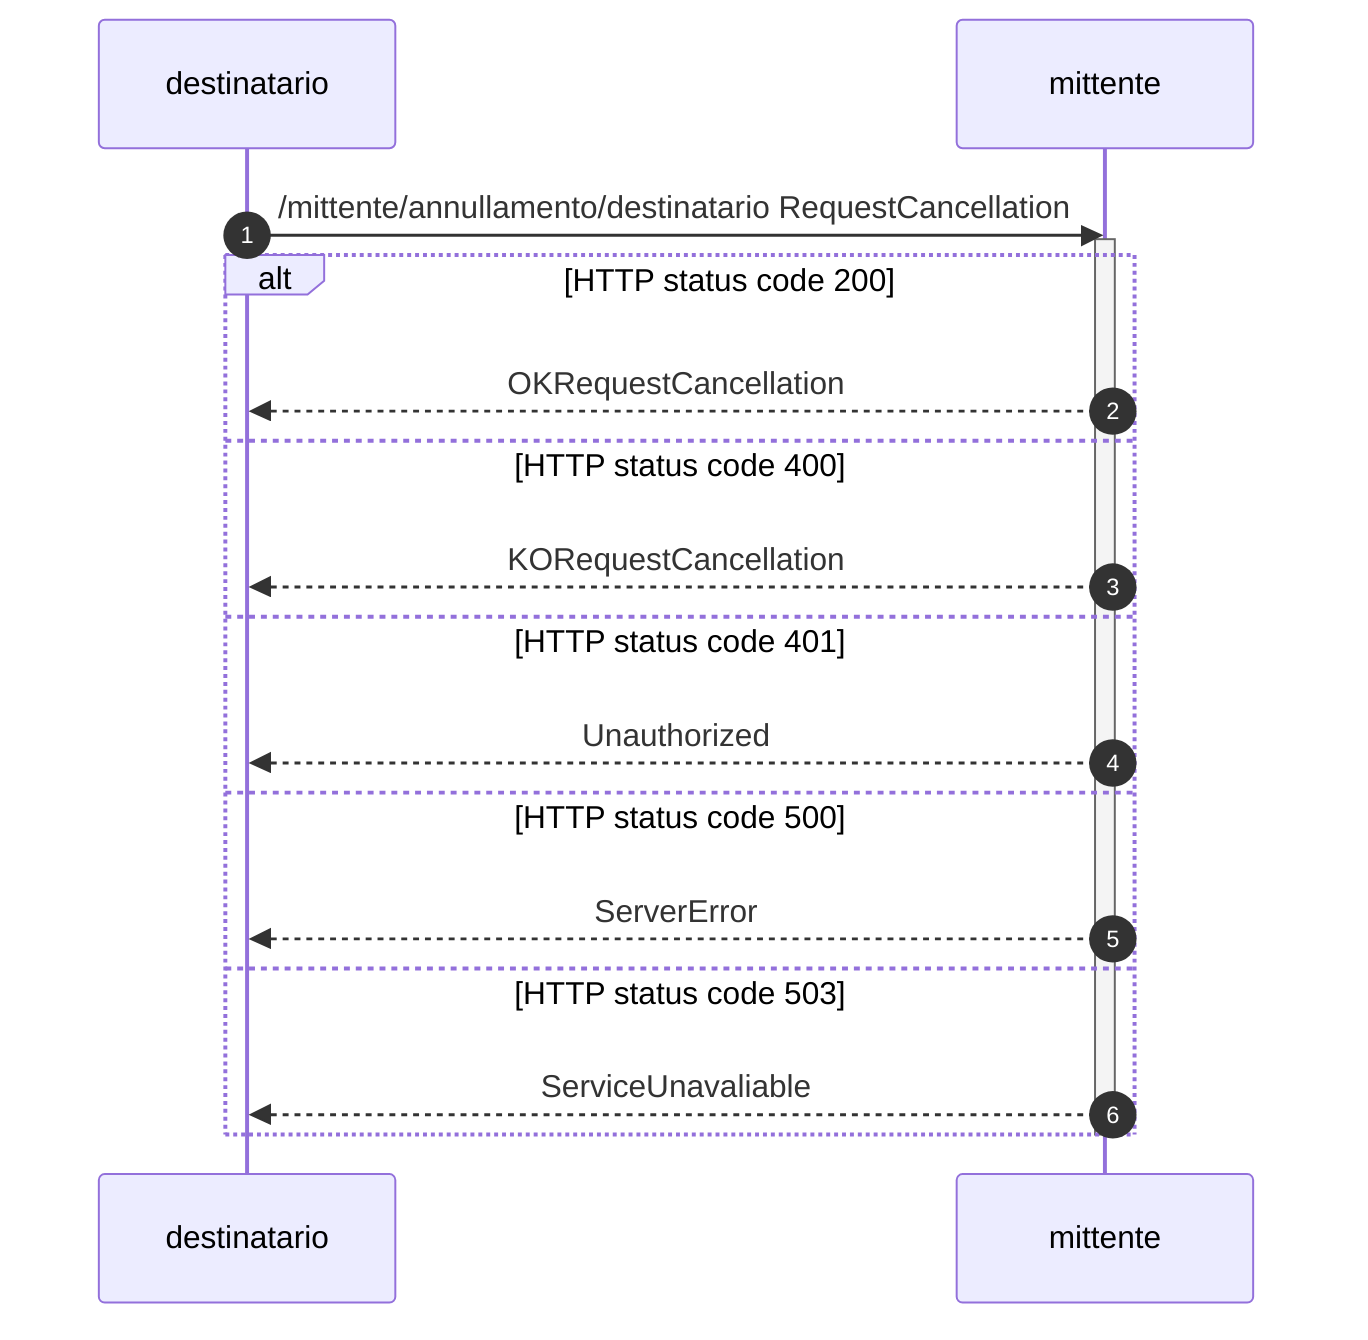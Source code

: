 sequenceDiagram
    autonumber

    participant D as destinatario   
    participant M as mittente

    D ->> M: /mittente/annullamento/destinatario RequestCancellation
    activate M
    alt HTTP status code 200
        M -->> D: OKRequestCancellation
    else HTTP status code 400
        M -->> D: KORequestCancellation
    else HTTP status code 401
        M -->> D: Unauthorized
    else HTTP status code 500
        M -->> D: ServerError
    else HTTP status code 503
        M -->> D: ServiceUnavaliable    
    end
    deactivate M